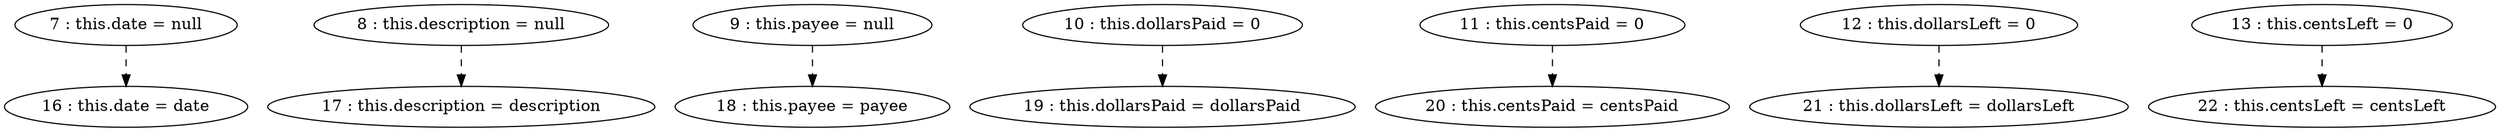 digraph G {
"7 : this.date = null"
"7 : this.date = null" -> "16 : this.date = date" [style=dashed]
"8 : this.description = null"
"8 : this.description = null" -> "17 : this.description = description" [style=dashed]
"9 : this.payee = null"
"9 : this.payee = null" -> "18 : this.payee = payee" [style=dashed]
"10 : this.dollarsPaid = 0"
"10 : this.dollarsPaid = 0" -> "19 : this.dollarsPaid = dollarsPaid" [style=dashed]
"11 : this.centsPaid = 0"
"11 : this.centsPaid = 0" -> "20 : this.centsPaid = centsPaid" [style=dashed]
"12 : this.dollarsLeft = 0"
"12 : this.dollarsLeft = 0" -> "21 : this.dollarsLeft = dollarsLeft" [style=dashed]
"13 : this.centsLeft = 0"
"13 : this.centsLeft = 0" -> "22 : this.centsLeft = centsLeft" [style=dashed]
"16 : this.date = date"
"17 : this.description = description"
"18 : this.payee = payee"
"19 : this.dollarsPaid = dollarsPaid"
"20 : this.centsPaid = centsPaid"
"21 : this.dollarsLeft = dollarsLeft"
"22 : this.centsLeft = centsLeft"
}